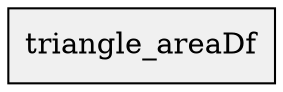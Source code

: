 digraph CFG {
    node [shape=box, style=filled];
    
    "_Z13triangle_areaff" [label="triangle_areaDf", fillcolor="#f0f0f0"];
}
